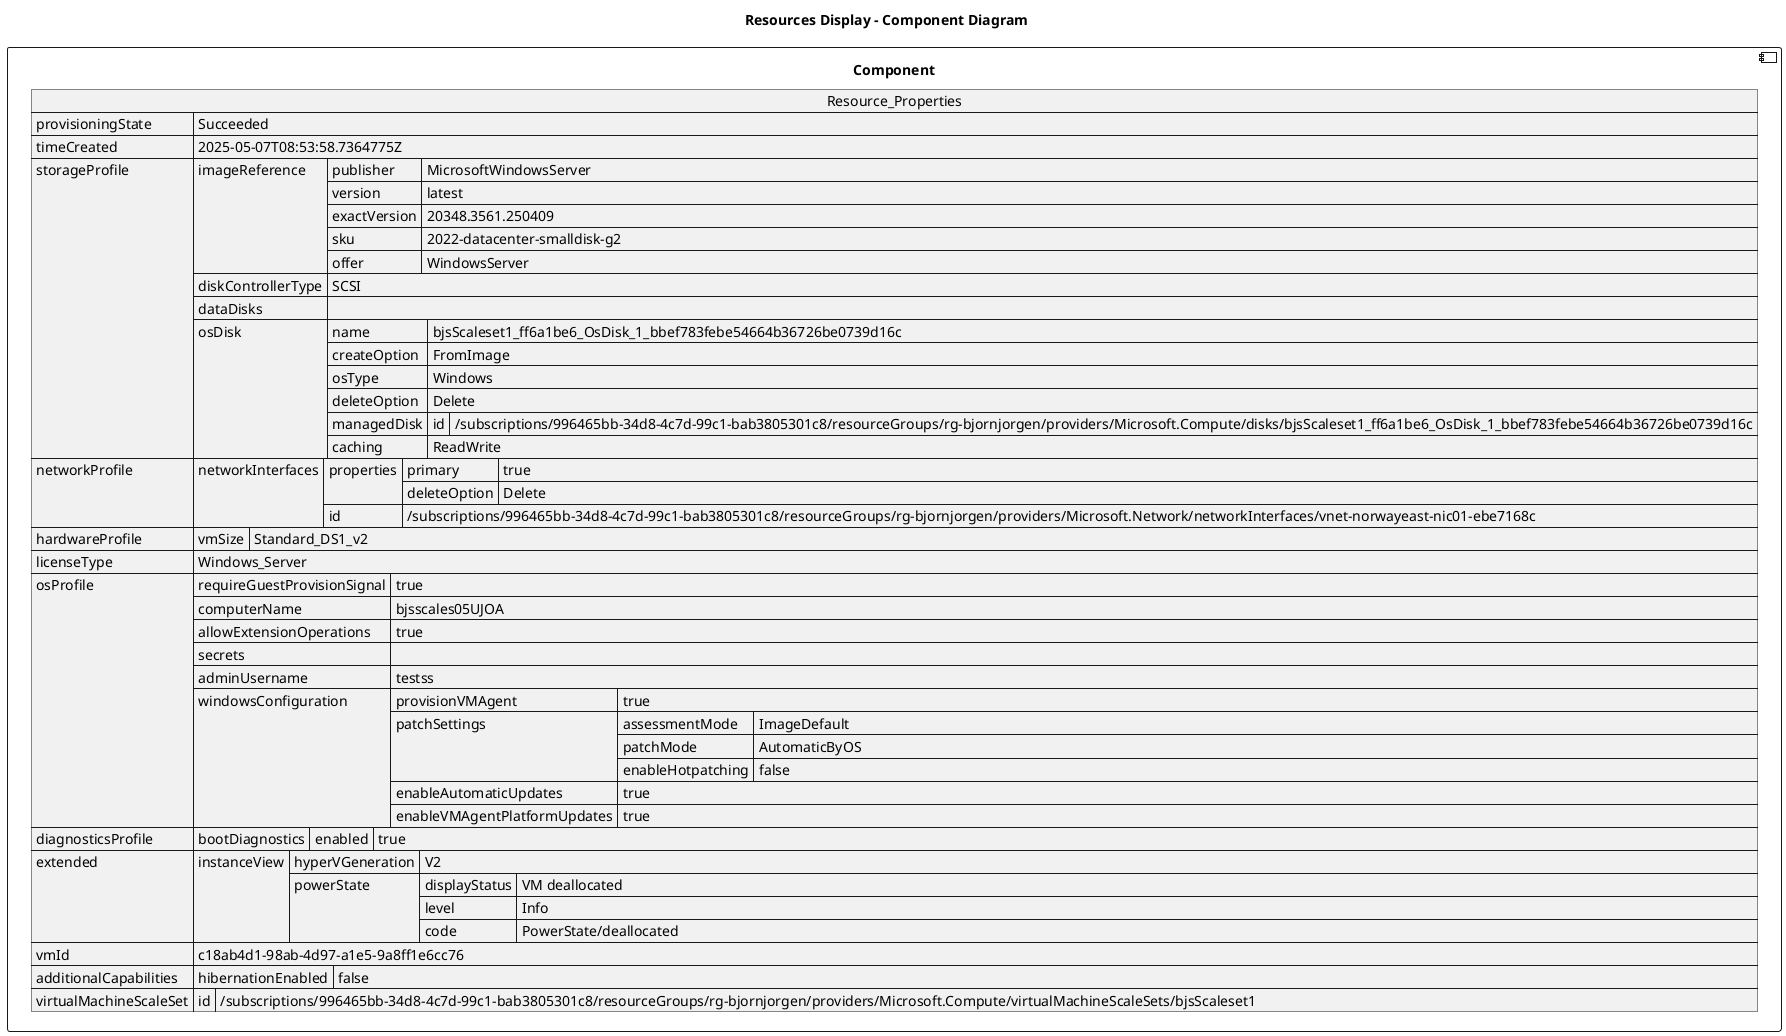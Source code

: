 @startuml

title Resources Display - Component Diagram

component Component {

json  Resource_Properties {
  "provisioningState": "Succeeded",
  "timeCreated": "2025-05-07T08:53:58.7364775Z",
  "storageProfile": {
    "imageReference": {
      "publisher": "MicrosoftWindowsServer",
      "version": "latest",
      "exactVersion": "20348.3561.250409",
      "sku": "2022-datacenter-smalldisk-g2",
      "offer": "WindowsServer"
    },
    "diskControllerType": "SCSI",
    "dataDisks": [],
    "osDisk": {
      "name": "bjsScaleset1_ff6a1be6_OsDisk_1_bbef783febe54664b36726be0739d16c",
      "createOption": "FromImage",
      "osType": "Windows",
      "deleteOption": "Delete",
      "managedDisk": {
        "id": "/subscriptions/996465bb-34d8-4c7d-99c1-bab3805301c8/resourceGroups/rg-bjornjorgen/providers/Microsoft.Compute/disks/bjsScaleset1_ff6a1be6_OsDisk_1_bbef783febe54664b36726be0739d16c"
      },
      "caching": "ReadWrite"
    }
  },
  "networkProfile": {
    "networkInterfaces": [
      {
        "properties": {
          "primary": true,
          "deleteOption": "Delete"
        },
        "id": "/subscriptions/996465bb-34d8-4c7d-99c1-bab3805301c8/resourceGroups/rg-bjornjorgen/providers/Microsoft.Network/networkInterfaces/vnet-norwayeast-nic01-ebe7168c"
      }
    ]
  },
  "hardwareProfile": {
    "vmSize": "Standard_DS1_v2"
  },
  "licenseType": "Windows_Server",
  "osProfile": {
    "requireGuestProvisionSignal": true,
    "computerName": "bjsscales05UJOA",
    "allowExtensionOperations": true,
    "secrets": [],
    "adminUsername": "testss",
    "windowsConfiguration": {
      "provisionVMAgent": true,
      "patchSettings": {
        "assessmentMode": "ImageDefault",
        "patchMode": "AutomaticByOS",
        "enableHotpatching": false
      },
      "enableAutomaticUpdates": true,
      "enableVMAgentPlatformUpdates": true
    }
  },
  "diagnosticsProfile": {
    "bootDiagnostics": {
      "enabled": true
    }
  },
  "extended": {
    "instanceView": {
      "hyperVGeneration": "V2",
      "powerState": {
        "displayStatus": "VM deallocated",
        "level": "Info",
        "code": "PowerState/deallocated"
      }
    }
  },
  "vmId": "c18ab4d1-98ab-4d97-a1e5-9a8ff1e6cc76",
  "additionalCapabilities": {
    "hibernationEnabled": false
  },
  "virtualMachineScaleSet": {
    "id": "/subscriptions/996465bb-34d8-4c7d-99c1-bab3805301c8/resourceGroups/rg-bjornjorgen/providers/Microsoft.Compute/virtualMachineScaleSets/bjsScaleset1"
  }
}
}
@enduml

